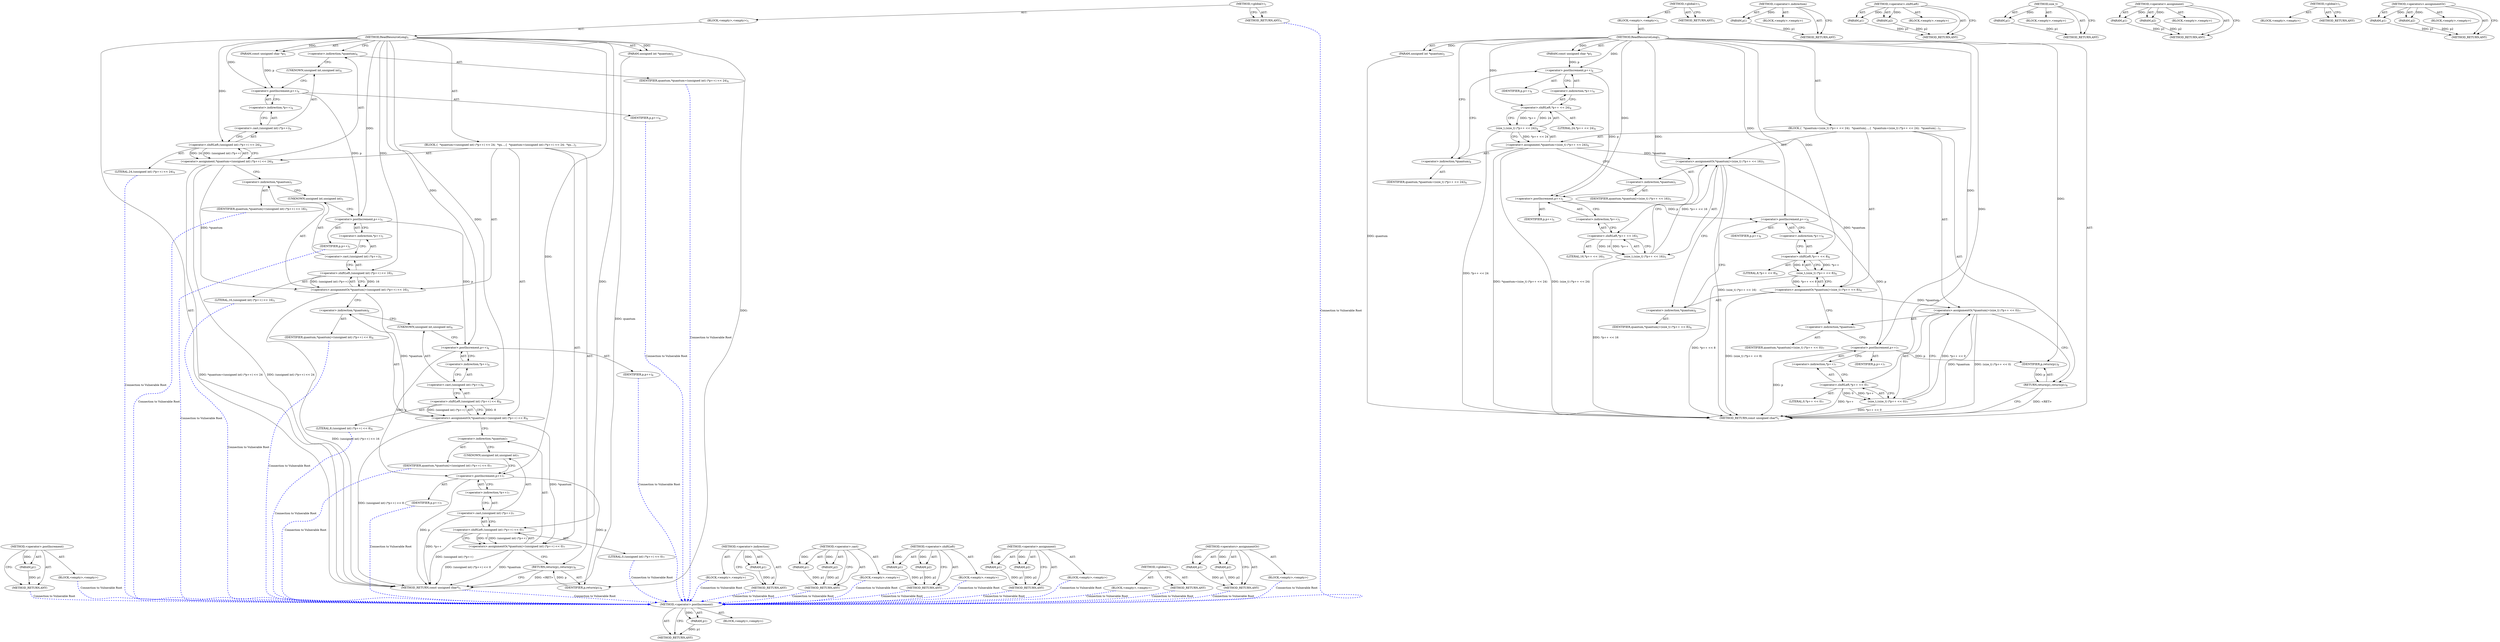 digraph "&lt;operators&gt;.assignmentOr" {
vulnerable_91 [label=<(METHOD,&lt;operator&gt;.postIncrement)>];
vulnerable_92 [label=<(PARAM,p1)>];
vulnerable_93 [label=<(BLOCK,&lt;empty&gt;,&lt;empty&gt;)>];
vulnerable_94 [label=<(METHOD_RETURN,ANY)>];
vulnerable_6 [label=<(METHOD,&lt;global&gt;)<SUB>1</SUB>>];
vulnerable_7 [label=<(BLOCK,&lt;empty&gt;,&lt;empty&gt;)<SUB>1</SUB>>];
vulnerable_8 [label=<(METHOD,ReadResourceLong)<SUB>1</SUB>>];
vulnerable_9 [label=<(PARAM,const unsigned char *p)<SUB>1</SUB>>];
vulnerable_10 [label=<(PARAM,unsigned int *quantum)<SUB>2</SUB>>];
vulnerable_11 [label=<(BLOCK,{
  *quantum=(size_t) (*p++ &lt;&lt; 24);
  *quantum|...,{
  *quantum=(size_t) (*p++ &lt;&lt; 24);
  *quantum|...)<SUB>3</SUB>>];
vulnerable_12 [label=<(&lt;operator&gt;.assignment,*quantum=(size_t) (*p++ &lt;&lt; 24))<SUB>4</SUB>>];
vulnerable_13 [label=<(&lt;operator&gt;.indirection,*quantum)<SUB>4</SUB>>];
vulnerable_14 [label=<(IDENTIFIER,quantum,*quantum=(size_t) (*p++ &lt;&lt; 24))<SUB>4</SUB>>];
vulnerable_15 [label=<(size_t,(size_t) (*p++ &lt;&lt; 24))<SUB>4</SUB>>];
vulnerable_16 [label=<(&lt;operator&gt;.shiftLeft,*p++ &lt;&lt; 24)<SUB>4</SUB>>];
vulnerable_17 [label=<(&lt;operator&gt;.indirection,*p++)<SUB>4</SUB>>];
vulnerable_18 [label=<(&lt;operator&gt;.postIncrement,p++)<SUB>4</SUB>>];
vulnerable_19 [label=<(IDENTIFIER,p,p++)<SUB>4</SUB>>];
vulnerable_20 [label=<(LITERAL,24,*p++ &lt;&lt; 24)<SUB>4</SUB>>];
vulnerable_21 [label=<(&lt;operators&gt;.assignmentOr,*quantum|=(size_t) (*p++ &lt;&lt; 16))<SUB>5</SUB>>];
vulnerable_22 [label=<(&lt;operator&gt;.indirection,*quantum)<SUB>5</SUB>>];
vulnerable_23 [label=<(IDENTIFIER,quantum,*quantum|=(size_t) (*p++ &lt;&lt; 16))<SUB>5</SUB>>];
vulnerable_24 [label=<(size_t,(size_t) (*p++ &lt;&lt; 16))<SUB>5</SUB>>];
vulnerable_25 [label=<(&lt;operator&gt;.shiftLeft,*p++ &lt;&lt; 16)<SUB>5</SUB>>];
vulnerable_26 [label=<(&lt;operator&gt;.indirection,*p++)<SUB>5</SUB>>];
vulnerable_27 [label=<(&lt;operator&gt;.postIncrement,p++)<SUB>5</SUB>>];
vulnerable_28 [label=<(IDENTIFIER,p,p++)<SUB>5</SUB>>];
vulnerable_29 [label=<(LITERAL,16,*p++ &lt;&lt; 16)<SUB>5</SUB>>];
vulnerable_30 [label=<(&lt;operators&gt;.assignmentOr,*quantum|=(size_t) (*p++ &lt;&lt; 8))<SUB>6</SUB>>];
vulnerable_31 [label=<(&lt;operator&gt;.indirection,*quantum)<SUB>6</SUB>>];
vulnerable_32 [label=<(IDENTIFIER,quantum,*quantum|=(size_t) (*p++ &lt;&lt; 8))<SUB>6</SUB>>];
vulnerable_33 [label=<(size_t,(size_t) (*p++ &lt;&lt; 8))<SUB>6</SUB>>];
vulnerable_34 [label=<(&lt;operator&gt;.shiftLeft,*p++ &lt;&lt; 8)<SUB>6</SUB>>];
vulnerable_35 [label=<(&lt;operator&gt;.indirection,*p++)<SUB>6</SUB>>];
vulnerable_36 [label=<(&lt;operator&gt;.postIncrement,p++)<SUB>6</SUB>>];
vulnerable_37 [label=<(IDENTIFIER,p,p++)<SUB>6</SUB>>];
vulnerable_38 [label=<(LITERAL,8,*p++ &lt;&lt; 8)<SUB>6</SUB>>];
vulnerable_39 [label=<(&lt;operators&gt;.assignmentOr,*quantum|=(size_t) (*p++ &lt;&lt; 0))<SUB>7</SUB>>];
vulnerable_40 [label=<(&lt;operator&gt;.indirection,*quantum)<SUB>7</SUB>>];
vulnerable_41 [label=<(IDENTIFIER,quantum,*quantum|=(size_t) (*p++ &lt;&lt; 0))<SUB>7</SUB>>];
vulnerable_42 [label=<(size_t,(size_t) (*p++ &lt;&lt; 0))<SUB>7</SUB>>];
vulnerable_43 [label=<(&lt;operator&gt;.shiftLeft,*p++ &lt;&lt; 0)<SUB>7</SUB>>];
vulnerable_44 [label=<(&lt;operator&gt;.indirection,*p++)<SUB>7</SUB>>];
vulnerable_45 [label=<(&lt;operator&gt;.postIncrement,p++)<SUB>7</SUB>>];
vulnerable_46 [label=<(IDENTIFIER,p,p++)<SUB>7</SUB>>];
vulnerable_47 [label=<(LITERAL,0,*p++ &lt;&lt; 0)<SUB>7</SUB>>];
vulnerable_48 [label=<(RETURN,return(p);,return(p);)<SUB>8</SUB>>];
vulnerable_49 [label=<(IDENTIFIER,p,return(p);)<SUB>8</SUB>>];
vulnerable_50 [label=<(METHOD_RETURN,const unsigned char*)<SUB>1</SUB>>];
vulnerable_52 [label=<(METHOD_RETURN,ANY)<SUB>1</SUB>>];
vulnerable_78 [label=<(METHOD,&lt;operator&gt;.indirection)>];
vulnerable_79 [label=<(PARAM,p1)>];
vulnerable_80 [label=<(BLOCK,&lt;empty&gt;,&lt;empty&gt;)>];
vulnerable_81 [label=<(METHOD_RETURN,ANY)>];
vulnerable_86 [label=<(METHOD,&lt;operator&gt;.shiftLeft)>];
vulnerable_87 [label=<(PARAM,p1)>];
vulnerable_88 [label=<(PARAM,p2)>];
vulnerable_89 [label=<(BLOCK,&lt;empty&gt;,&lt;empty&gt;)>];
vulnerable_90 [label=<(METHOD_RETURN,ANY)>];
vulnerable_82 [label=<(METHOD,size_t)>];
vulnerable_83 [label=<(PARAM,p1)>];
vulnerable_84 [label=<(BLOCK,&lt;empty&gt;,&lt;empty&gt;)>];
vulnerable_85 [label=<(METHOD_RETURN,ANY)>];
vulnerable_73 [label=<(METHOD,&lt;operator&gt;.assignment)>];
vulnerable_74 [label=<(PARAM,p1)>];
vulnerable_75 [label=<(PARAM,p2)>];
vulnerable_76 [label=<(BLOCK,&lt;empty&gt;,&lt;empty&gt;)>];
vulnerable_77 [label=<(METHOD_RETURN,ANY)>];
vulnerable_67 [label=<(METHOD,&lt;global&gt;)<SUB>1</SUB>>];
vulnerable_68 [label=<(BLOCK,&lt;empty&gt;,&lt;empty&gt;)>];
vulnerable_69 [label=<(METHOD_RETURN,ANY)>];
vulnerable_95 [label=<(METHOD,&lt;operators&gt;.assignmentOr)>];
vulnerable_96 [label=<(PARAM,p1)>];
vulnerable_97 [label=<(PARAM,p2)>];
vulnerable_98 [label=<(BLOCK,&lt;empty&gt;,&lt;empty&gt;)>];
vulnerable_99 [label=<(METHOD_RETURN,ANY)>];
fixed_96 [label=<(METHOD,&lt;operator&gt;.postIncrement)>];
fixed_97 [label=<(PARAM,p1)>];
fixed_98 [label=<(BLOCK,&lt;empty&gt;,&lt;empty&gt;)>];
fixed_99 [label=<(METHOD_RETURN,ANY)>];
fixed_6 [label=<(METHOD,&lt;global&gt;)<SUB>1</SUB>>];
fixed_7 [label=<(BLOCK,&lt;empty&gt;,&lt;empty&gt;)<SUB>1</SUB>>];
fixed_8 [label=<(METHOD,ReadResourceLong)<SUB>1</SUB>>];
fixed_9 [label=<(PARAM,const unsigned char *p)<SUB>1</SUB>>];
fixed_10 [label=<(PARAM,unsigned int *quantum)<SUB>2</SUB>>];
fixed_11 [label=<(BLOCK,{
  *quantum=(unsigned int) (*p++) &lt;&lt; 24;
  *qu...,{
  *quantum=(unsigned int) (*p++) &lt;&lt; 24;
  *qu...)<SUB>3</SUB>>];
fixed_12 [label=<(&lt;operator&gt;.assignment,*quantum=(unsigned int) (*p++) &lt;&lt; 24)<SUB>4</SUB>>];
fixed_13 [label=<(&lt;operator&gt;.indirection,*quantum)<SUB>4</SUB>>];
fixed_14 [label=<(IDENTIFIER,quantum,*quantum=(unsigned int) (*p++) &lt;&lt; 24)<SUB>4</SUB>>];
fixed_15 [label=<(&lt;operator&gt;.shiftLeft,(unsigned int) (*p++) &lt;&lt; 24)<SUB>4</SUB>>];
fixed_16 [label=<(&lt;operator&gt;.cast,(unsigned int) (*p++))<SUB>4</SUB>>];
fixed_17 [label=<(UNKNOWN,unsigned int,unsigned int)<SUB>4</SUB>>];
fixed_18 [label=<(&lt;operator&gt;.indirection,*p++)<SUB>4</SUB>>];
fixed_19 [label=<(&lt;operator&gt;.postIncrement,p++)<SUB>4</SUB>>];
fixed_20 [label=<(IDENTIFIER,p,p++)<SUB>4</SUB>>];
fixed_21 [label=<(LITERAL,24,(unsigned int) (*p++) &lt;&lt; 24)<SUB>4</SUB>>];
fixed_22 [label=<(&lt;operators&gt;.assignmentOr,*quantum|=(unsigned int) (*p++) &lt;&lt; 16)<SUB>5</SUB>>];
fixed_23 [label=<(&lt;operator&gt;.indirection,*quantum)<SUB>5</SUB>>];
fixed_24 [label=<(IDENTIFIER,quantum,*quantum|=(unsigned int) (*p++) &lt;&lt; 16)<SUB>5</SUB>>];
fixed_25 [label=<(&lt;operator&gt;.shiftLeft,(unsigned int) (*p++) &lt;&lt; 16)<SUB>5</SUB>>];
fixed_26 [label=<(&lt;operator&gt;.cast,(unsigned int) (*p++))<SUB>5</SUB>>];
fixed_27 [label=<(UNKNOWN,unsigned int,unsigned int)<SUB>5</SUB>>];
fixed_28 [label=<(&lt;operator&gt;.indirection,*p++)<SUB>5</SUB>>];
fixed_29 [label=<(&lt;operator&gt;.postIncrement,p++)<SUB>5</SUB>>];
fixed_30 [label=<(IDENTIFIER,p,p++)<SUB>5</SUB>>];
fixed_31 [label=<(LITERAL,16,(unsigned int) (*p++) &lt;&lt; 16)<SUB>5</SUB>>];
fixed_32 [label=<(&lt;operators&gt;.assignmentOr,*quantum|=(unsigned int) (*p++) &lt;&lt; 8)<SUB>6</SUB>>];
fixed_33 [label=<(&lt;operator&gt;.indirection,*quantum)<SUB>6</SUB>>];
fixed_34 [label=<(IDENTIFIER,quantum,*quantum|=(unsigned int) (*p++) &lt;&lt; 8)<SUB>6</SUB>>];
fixed_35 [label=<(&lt;operator&gt;.shiftLeft,(unsigned int) (*p++) &lt;&lt; 8)<SUB>6</SUB>>];
fixed_36 [label=<(&lt;operator&gt;.cast,(unsigned int) (*p++))<SUB>6</SUB>>];
fixed_37 [label=<(UNKNOWN,unsigned int,unsigned int)<SUB>6</SUB>>];
fixed_38 [label=<(&lt;operator&gt;.indirection,*p++)<SUB>6</SUB>>];
fixed_39 [label=<(&lt;operator&gt;.postIncrement,p++)<SUB>6</SUB>>];
fixed_40 [label=<(IDENTIFIER,p,p++)<SUB>6</SUB>>];
fixed_41 [label=<(LITERAL,8,(unsigned int) (*p++) &lt;&lt; 8)<SUB>6</SUB>>];
fixed_42 [label=<(&lt;operators&gt;.assignmentOr,*quantum|=(unsigned int) (*p++) &lt;&lt; 0)<SUB>7</SUB>>];
fixed_43 [label=<(&lt;operator&gt;.indirection,*quantum)<SUB>7</SUB>>];
fixed_44 [label=<(IDENTIFIER,quantum,*quantum|=(unsigned int) (*p++) &lt;&lt; 0)<SUB>7</SUB>>];
fixed_45 [label=<(&lt;operator&gt;.shiftLeft,(unsigned int) (*p++) &lt;&lt; 0)<SUB>7</SUB>>];
fixed_46 [label=<(&lt;operator&gt;.cast,(unsigned int) (*p++))<SUB>7</SUB>>];
fixed_47 [label=<(UNKNOWN,unsigned int,unsigned int)<SUB>7</SUB>>];
fixed_48 [label=<(&lt;operator&gt;.indirection,*p++)<SUB>7</SUB>>];
fixed_49 [label=<(&lt;operator&gt;.postIncrement,p++)<SUB>7</SUB>>];
fixed_50 [label=<(IDENTIFIER,p,p++)<SUB>7</SUB>>];
fixed_51 [label=<(LITERAL,0,(unsigned int) (*p++) &lt;&lt; 0)<SUB>7</SUB>>];
fixed_52 [label=<(RETURN,return(p);,return(p);)<SUB>8</SUB>>];
fixed_53 [label=<(IDENTIFIER,p,return(p);)<SUB>8</SUB>>];
fixed_54 [label=<(METHOD_RETURN,const unsigned char*)<SUB>1</SUB>>];
fixed_56 [label=<(METHOD_RETURN,ANY)<SUB>1</SUB>>];
fixed_82 [label=<(METHOD,&lt;operator&gt;.indirection)>];
fixed_83 [label=<(PARAM,p1)>];
fixed_84 [label=<(BLOCK,&lt;empty&gt;,&lt;empty&gt;)>];
fixed_85 [label=<(METHOD_RETURN,ANY)>];
fixed_91 [label=<(METHOD,&lt;operator&gt;.cast)>];
fixed_92 [label=<(PARAM,p1)>];
fixed_93 [label=<(PARAM,p2)>];
fixed_94 [label=<(BLOCK,&lt;empty&gt;,&lt;empty&gt;)>];
fixed_95 [label=<(METHOD_RETURN,ANY)>];
fixed_86 [label=<(METHOD,&lt;operator&gt;.shiftLeft)>];
fixed_87 [label=<(PARAM,p1)>];
fixed_88 [label=<(PARAM,p2)>];
fixed_89 [label=<(BLOCK,&lt;empty&gt;,&lt;empty&gt;)>];
fixed_90 [label=<(METHOD_RETURN,ANY)>];
fixed_77 [label=<(METHOD,&lt;operator&gt;.assignment)>];
fixed_78 [label=<(PARAM,p1)>];
fixed_79 [label=<(PARAM,p2)>];
fixed_80 [label=<(BLOCK,&lt;empty&gt;,&lt;empty&gt;)>];
fixed_81 [label=<(METHOD_RETURN,ANY)>];
fixed_71 [label=<(METHOD,&lt;global&gt;)<SUB>1</SUB>>];
fixed_72 [label=<(BLOCK,&lt;empty&gt;,&lt;empty&gt;)>];
fixed_73 [label=<(METHOD_RETURN,ANY)>];
fixed_100 [label=<(METHOD,&lt;operators&gt;.assignmentOr)>];
fixed_101 [label=<(PARAM,p1)>];
fixed_102 [label=<(PARAM,p2)>];
fixed_103 [label=<(BLOCK,&lt;empty&gt;,&lt;empty&gt;)>];
fixed_104 [label=<(METHOD_RETURN,ANY)>];
vulnerable_91 -> vulnerable_92  [key=0, label="AST: "];
vulnerable_91 -> vulnerable_92  [key=1, label="DDG: "];
vulnerable_91 -> vulnerable_93  [key=0, label="AST: "];
vulnerable_91 -> vulnerable_94  [key=0, label="AST: "];
vulnerable_91 -> vulnerable_94  [key=1, label="CFG: "];
vulnerable_92 -> vulnerable_94  [key=0, label="DDG: p1"];
vulnerable_6 -> vulnerable_7  [key=0, label="AST: "];
vulnerable_6 -> vulnerable_52  [key=0, label="AST: "];
vulnerable_6 -> vulnerable_52  [key=1, label="CFG: "];
vulnerable_7 -> vulnerable_8  [key=0, label="AST: "];
vulnerable_8 -> vulnerable_9  [key=0, label="AST: "];
vulnerable_8 -> vulnerable_9  [key=1, label="DDG: "];
vulnerable_8 -> vulnerable_10  [key=0, label="AST: "];
vulnerable_8 -> vulnerable_10  [key=1, label="DDG: "];
vulnerable_8 -> vulnerable_11  [key=0, label="AST: "];
vulnerable_8 -> vulnerable_50  [key=0, label="AST: "];
vulnerable_8 -> vulnerable_13  [key=0, label="CFG: "];
vulnerable_8 -> vulnerable_49  [key=0, label="DDG: "];
vulnerable_8 -> vulnerable_16  [key=0, label="DDG: "];
vulnerable_8 -> vulnerable_25  [key=0, label="DDG: "];
vulnerable_8 -> vulnerable_34  [key=0, label="DDG: "];
vulnerable_8 -> vulnerable_43  [key=0, label="DDG: "];
vulnerable_8 -> vulnerable_18  [key=0, label="DDG: "];
vulnerable_8 -> vulnerable_27  [key=0, label="DDG: "];
vulnerable_8 -> vulnerable_36  [key=0, label="DDG: "];
vulnerable_8 -> vulnerable_45  [key=0, label="DDG: "];
vulnerable_9 -> vulnerable_18  [key=0, label="DDG: p"];
vulnerable_10 -> vulnerable_50  [key=0, label="DDG: quantum"];
vulnerable_11 -> vulnerable_12  [key=0, label="AST: "];
vulnerable_11 -> vulnerable_21  [key=0, label="AST: "];
vulnerable_11 -> vulnerable_30  [key=0, label="AST: "];
vulnerable_11 -> vulnerable_39  [key=0, label="AST: "];
vulnerable_11 -> vulnerable_48  [key=0, label="AST: "];
vulnerable_12 -> vulnerable_13  [key=0, label="AST: "];
vulnerable_12 -> vulnerable_15  [key=0, label="AST: "];
vulnerable_12 -> vulnerable_22  [key=0, label="CFG: "];
vulnerable_12 -> vulnerable_50  [key=0, label="DDG: (size_t) (*p++ &lt;&lt; 24)"];
vulnerable_12 -> vulnerable_50  [key=1, label="DDG: *quantum=(size_t) (*p++ &lt;&lt; 24)"];
vulnerable_12 -> vulnerable_21  [key=0, label="DDG: *quantum"];
vulnerable_13 -> vulnerable_14  [key=0, label="AST: "];
vulnerable_13 -> vulnerable_18  [key=0, label="CFG: "];
vulnerable_15 -> vulnerable_16  [key=0, label="AST: "];
vulnerable_15 -> vulnerable_12  [key=0, label="CFG: "];
vulnerable_15 -> vulnerable_12  [key=1, label="DDG: *p++ &lt;&lt; 24"];
vulnerable_15 -> vulnerable_50  [key=0, label="DDG: *p++ &lt;&lt; 24"];
vulnerable_16 -> vulnerable_17  [key=0, label="AST: "];
vulnerable_16 -> vulnerable_20  [key=0, label="AST: "];
vulnerable_16 -> vulnerable_15  [key=0, label="CFG: "];
vulnerable_16 -> vulnerable_15  [key=1, label="DDG: *p++"];
vulnerable_16 -> vulnerable_15  [key=2, label="DDG: 24"];
vulnerable_17 -> vulnerable_18  [key=0, label="AST: "];
vulnerable_17 -> vulnerable_16  [key=0, label="CFG: "];
vulnerable_18 -> vulnerable_19  [key=0, label="AST: "];
vulnerable_18 -> vulnerable_17  [key=0, label="CFG: "];
vulnerable_18 -> vulnerable_27  [key=0, label="DDG: p"];
vulnerable_21 -> vulnerable_22  [key=0, label="AST: "];
vulnerable_21 -> vulnerable_24  [key=0, label="AST: "];
vulnerable_21 -> vulnerable_31  [key=0, label="CFG: "];
vulnerable_21 -> vulnerable_50  [key=0, label="DDG: (size_t) (*p++ &lt;&lt; 16)"];
vulnerable_21 -> vulnerable_30  [key=0, label="DDG: *quantum"];
vulnerable_22 -> vulnerable_23  [key=0, label="AST: "];
vulnerable_22 -> vulnerable_27  [key=0, label="CFG: "];
vulnerable_24 -> vulnerable_25  [key=0, label="AST: "];
vulnerable_24 -> vulnerable_21  [key=0, label="CFG: "];
vulnerable_24 -> vulnerable_21  [key=1, label="DDG: *p++ &lt;&lt; 16"];
vulnerable_24 -> vulnerable_50  [key=0, label="DDG: *p++ &lt;&lt; 16"];
vulnerable_25 -> vulnerable_26  [key=0, label="AST: "];
vulnerable_25 -> vulnerable_29  [key=0, label="AST: "];
vulnerable_25 -> vulnerable_24  [key=0, label="CFG: "];
vulnerable_25 -> vulnerable_24  [key=1, label="DDG: *p++"];
vulnerable_25 -> vulnerable_24  [key=2, label="DDG: 16"];
vulnerable_26 -> vulnerable_27  [key=0, label="AST: "];
vulnerable_26 -> vulnerable_25  [key=0, label="CFG: "];
vulnerable_27 -> vulnerable_28  [key=0, label="AST: "];
vulnerable_27 -> vulnerable_26  [key=0, label="CFG: "];
vulnerable_27 -> vulnerable_36  [key=0, label="DDG: p"];
vulnerable_30 -> vulnerable_31  [key=0, label="AST: "];
vulnerable_30 -> vulnerable_33  [key=0, label="AST: "];
vulnerable_30 -> vulnerable_40  [key=0, label="CFG: "];
vulnerable_30 -> vulnerable_50  [key=0, label="DDG: (size_t) (*p++ &lt;&lt; 8)"];
vulnerable_30 -> vulnerable_39  [key=0, label="DDG: *quantum"];
vulnerable_31 -> vulnerable_32  [key=0, label="AST: "];
vulnerable_31 -> vulnerable_36  [key=0, label="CFG: "];
vulnerable_33 -> vulnerable_34  [key=0, label="AST: "];
vulnerable_33 -> vulnerable_30  [key=0, label="CFG: "];
vulnerable_33 -> vulnerable_30  [key=1, label="DDG: *p++ &lt;&lt; 8"];
vulnerable_33 -> vulnerable_50  [key=0, label="DDG: *p++ &lt;&lt; 8"];
vulnerable_34 -> vulnerable_35  [key=0, label="AST: "];
vulnerable_34 -> vulnerable_38  [key=0, label="AST: "];
vulnerable_34 -> vulnerable_33  [key=0, label="CFG: "];
vulnerable_34 -> vulnerable_33  [key=1, label="DDG: *p++"];
vulnerable_34 -> vulnerable_33  [key=2, label="DDG: 8"];
vulnerable_35 -> vulnerable_36  [key=0, label="AST: "];
vulnerable_35 -> vulnerable_34  [key=0, label="CFG: "];
vulnerable_36 -> vulnerable_37  [key=0, label="AST: "];
vulnerable_36 -> vulnerable_35  [key=0, label="CFG: "];
vulnerable_36 -> vulnerable_45  [key=0, label="DDG: p"];
vulnerable_39 -> vulnerable_40  [key=0, label="AST: "];
vulnerable_39 -> vulnerable_42  [key=0, label="AST: "];
vulnerable_39 -> vulnerable_48  [key=0, label="CFG: "];
vulnerable_39 -> vulnerable_50  [key=0, label="DDG: *quantum"];
vulnerable_39 -> vulnerable_50  [key=1, label="DDG: (size_t) (*p++ &lt;&lt; 0)"];
vulnerable_40 -> vulnerable_41  [key=0, label="AST: "];
vulnerable_40 -> vulnerable_45  [key=0, label="CFG: "];
vulnerable_42 -> vulnerable_43  [key=0, label="AST: "];
vulnerable_42 -> vulnerable_39  [key=0, label="CFG: "];
vulnerable_42 -> vulnerable_39  [key=1, label="DDG: *p++ &lt;&lt; 0"];
vulnerable_42 -> vulnerable_50  [key=0, label="DDG: *p++ &lt;&lt; 0"];
vulnerable_43 -> vulnerable_44  [key=0, label="AST: "];
vulnerable_43 -> vulnerable_47  [key=0, label="AST: "];
vulnerable_43 -> vulnerable_42  [key=0, label="CFG: "];
vulnerable_43 -> vulnerable_42  [key=1, label="DDG: *p++"];
vulnerable_43 -> vulnerable_42  [key=2, label="DDG: 0"];
vulnerable_43 -> vulnerable_50  [key=0, label="DDG: *p++"];
vulnerable_44 -> vulnerable_45  [key=0, label="AST: "];
vulnerable_44 -> vulnerable_43  [key=0, label="CFG: "];
vulnerable_45 -> vulnerable_46  [key=0, label="AST: "];
vulnerable_45 -> vulnerable_44  [key=0, label="CFG: "];
vulnerable_45 -> vulnerable_50  [key=0, label="DDG: p"];
vulnerable_45 -> vulnerable_49  [key=0, label="DDG: p"];
vulnerable_48 -> vulnerable_49  [key=0, label="AST: "];
vulnerable_48 -> vulnerable_50  [key=0, label="CFG: "];
vulnerable_48 -> vulnerable_50  [key=1, label="DDG: &lt;RET&gt;"];
vulnerable_49 -> vulnerable_48  [key=0, label="DDG: p"];
vulnerable_78 -> vulnerable_79  [key=0, label="AST: "];
vulnerable_78 -> vulnerable_79  [key=1, label="DDG: "];
vulnerable_78 -> vulnerable_80  [key=0, label="AST: "];
vulnerable_78 -> vulnerable_81  [key=0, label="AST: "];
vulnerable_78 -> vulnerable_81  [key=1, label="CFG: "];
vulnerable_79 -> vulnerable_81  [key=0, label="DDG: p1"];
vulnerable_86 -> vulnerable_87  [key=0, label="AST: "];
vulnerable_86 -> vulnerable_87  [key=1, label="DDG: "];
vulnerable_86 -> vulnerable_89  [key=0, label="AST: "];
vulnerable_86 -> vulnerable_88  [key=0, label="AST: "];
vulnerable_86 -> vulnerable_88  [key=1, label="DDG: "];
vulnerable_86 -> vulnerable_90  [key=0, label="AST: "];
vulnerable_86 -> vulnerable_90  [key=1, label="CFG: "];
vulnerable_87 -> vulnerable_90  [key=0, label="DDG: p1"];
vulnerable_88 -> vulnerable_90  [key=0, label="DDG: p2"];
vulnerable_82 -> vulnerable_83  [key=0, label="AST: "];
vulnerable_82 -> vulnerable_83  [key=1, label="DDG: "];
vulnerable_82 -> vulnerable_84  [key=0, label="AST: "];
vulnerable_82 -> vulnerable_85  [key=0, label="AST: "];
vulnerable_82 -> vulnerable_85  [key=1, label="CFG: "];
vulnerable_83 -> vulnerable_85  [key=0, label="DDG: p1"];
vulnerable_73 -> vulnerable_74  [key=0, label="AST: "];
vulnerable_73 -> vulnerable_74  [key=1, label="DDG: "];
vulnerable_73 -> vulnerable_76  [key=0, label="AST: "];
vulnerable_73 -> vulnerable_75  [key=0, label="AST: "];
vulnerable_73 -> vulnerable_75  [key=1, label="DDG: "];
vulnerable_73 -> vulnerable_77  [key=0, label="AST: "];
vulnerable_73 -> vulnerable_77  [key=1, label="CFG: "];
vulnerable_74 -> vulnerable_77  [key=0, label="DDG: p1"];
vulnerable_75 -> vulnerable_77  [key=0, label="DDG: p2"];
vulnerable_67 -> vulnerable_68  [key=0, label="AST: "];
vulnerable_67 -> vulnerable_69  [key=0, label="AST: "];
vulnerable_67 -> vulnerable_69  [key=1, label="CFG: "];
vulnerable_95 -> vulnerable_96  [key=0, label="AST: "];
vulnerable_95 -> vulnerable_96  [key=1, label="DDG: "];
vulnerable_95 -> vulnerable_98  [key=0, label="AST: "];
vulnerable_95 -> vulnerable_97  [key=0, label="AST: "];
vulnerable_95 -> vulnerable_97  [key=1, label="DDG: "];
vulnerable_95 -> vulnerable_99  [key=0, label="AST: "];
vulnerable_95 -> vulnerable_99  [key=1, label="CFG: "];
vulnerable_96 -> vulnerable_99  [key=0, label="DDG: p1"];
vulnerable_97 -> vulnerable_99  [key=0, label="DDG: p2"];
fixed_96 -> fixed_97  [key=0, label="AST: "];
fixed_96 -> fixed_97  [key=1, label="DDG: "];
fixed_96 -> fixed_98  [key=0, label="AST: "];
fixed_96 -> fixed_99  [key=0, label="AST: "];
fixed_96 -> fixed_99  [key=1, label="CFG: "];
fixed_97 -> fixed_99  [key=0, label="DDG: p1"];
fixed_98 -> vulnerable_91  [color=blue, key=0, label="Connection to Vulnerable Root", penwidth="2.0", style=dashed];
fixed_99 -> vulnerable_91  [color=blue, key=0, label="Connection to Vulnerable Root", penwidth="2.0", style=dashed];
fixed_6 -> fixed_7  [key=0, label="AST: "];
fixed_6 -> fixed_56  [key=0, label="AST: "];
fixed_6 -> fixed_56  [key=1, label="CFG: "];
fixed_7 -> fixed_8  [key=0, label="AST: "];
fixed_8 -> fixed_9  [key=0, label="AST: "];
fixed_8 -> fixed_9  [key=1, label="DDG: "];
fixed_8 -> fixed_10  [key=0, label="AST: "];
fixed_8 -> fixed_10  [key=1, label="DDG: "];
fixed_8 -> fixed_11  [key=0, label="AST: "];
fixed_8 -> fixed_54  [key=0, label="AST: "];
fixed_8 -> fixed_13  [key=0, label="CFG: "];
fixed_8 -> fixed_53  [key=0, label="DDG: "];
fixed_8 -> fixed_15  [key=0, label="DDG: "];
fixed_8 -> fixed_25  [key=0, label="DDG: "];
fixed_8 -> fixed_35  [key=0, label="DDG: "];
fixed_8 -> fixed_45  [key=0, label="DDG: "];
fixed_8 -> fixed_19  [key=0, label="DDG: "];
fixed_8 -> fixed_29  [key=0, label="DDG: "];
fixed_8 -> fixed_39  [key=0, label="DDG: "];
fixed_8 -> fixed_49  [key=0, label="DDG: "];
fixed_9 -> fixed_19  [key=0, label="DDG: p"];
fixed_10 -> fixed_54  [key=0, label="DDG: quantum"];
fixed_11 -> fixed_12  [key=0, label="AST: "];
fixed_11 -> fixed_22  [key=0, label="AST: "];
fixed_11 -> fixed_32  [key=0, label="AST: "];
fixed_11 -> fixed_42  [key=0, label="AST: "];
fixed_11 -> fixed_52  [key=0, label="AST: "];
fixed_12 -> fixed_13  [key=0, label="AST: "];
fixed_12 -> fixed_15  [key=0, label="AST: "];
fixed_12 -> fixed_23  [key=0, label="CFG: "];
fixed_12 -> fixed_54  [key=0, label="DDG: (unsigned int) (*p++) &lt;&lt; 24"];
fixed_12 -> fixed_54  [key=1, label="DDG: *quantum=(unsigned int) (*p++) &lt;&lt; 24"];
fixed_12 -> fixed_22  [key=0, label="DDG: *quantum"];
fixed_13 -> fixed_14  [key=0, label="AST: "];
fixed_13 -> fixed_17  [key=0, label="CFG: "];
fixed_14 -> vulnerable_91  [color=blue, key=0, label="Connection to Vulnerable Root", penwidth="2.0", style=dashed];
fixed_15 -> fixed_16  [key=0, label="AST: "];
fixed_15 -> fixed_21  [key=0, label="AST: "];
fixed_15 -> fixed_12  [key=0, label="CFG: "];
fixed_15 -> fixed_12  [key=1, label="DDG: (unsigned int) (*p++)"];
fixed_15 -> fixed_12  [key=2, label="DDG: 24"];
fixed_16 -> fixed_17  [key=0, label="AST: "];
fixed_16 -> fixed_18  [key=0, label="AST: "];
fixed_16 -> fixed_15  [key=0, label="CFG: "];
fixed_17 -> fixed_19  [key=0, label="CFG: "];
fixed_18 -> fixed_19  [key=0, label="AST: "];
fixed_18 -> fixed_16  [key=0, label="CFG: "];
fixed_19 -> fixed_20  [key=0, label="AST: "];
fixed_19 -> fixed_18  [key=0, label="CFG: "];
fixed_19 -> fixed_29  [key=0, label="DDG: p"];
fixed_20 -> vulnerable_91  [color=blue, key=0, label="Connection to Vulnerable Root", penwidth="2.0", style=dashed];
fixed_21 -> vulnerable_91  [color=blue, key=0, label="Connection to Vulnerable Root", penwidth="2.0", style=dashed];
fixed_22 -> fixed_23  [key=0, label="AST: "];
fixed_22 -> fixed_25  [key=0, label="AST: "];
fixed_22 -> fixed_33  [key=0, label="CFG: "];
fixed_22 -> fixed_54  [key=0, label="DDG: (unsigned int) (*p++) &lt;&lt; 16"];
fixed_22 -> fixed_32  [key=0, label="DDG: *quantum"];
fixed_23 -> fixed_24  [key=0, label="AST: "];
fixed_23 -> fixed_27  [key=0, label="CFG: "];
fixed_24 -> vulnerable_91  [color=blue, key=0, label="Connection to Vulnerable Root", penwidth="2.0", style=dashed];
fixed_25 -> fixed_26  [key=0, label="AST: "];
fixed_25 -> fixed_31  [key=0, label="AST: "];
fixed_25 -> fixed_22  [key=0, label="CFG: "];
fixed_25 -> fixed_22  [key=1, label="DDG: (unsigned int) (*p++)"];
fixed_25 -> fixed_22  [key=2, label="DDG: 16"];
fixed_26 -> fixed_27  [key=0, label="AST: "];
fixed_26 -> fixed_28  [key=0, label="AST: "];
fixed_26 -> fixed_25  [key=0, label="CFG: "];
fixed_27 -> fixed_29  [key=0, label="CFG: "];
fixed_28 -> fixed_29  [key=0, label="AST: "];
fixed_28 -> fixed_26  [key=0, label="CFG: "];
fixed_29 -> fixed_30  [key=0, label="AST: "];
fixed_29 -> fixed_28  [key=0, label="CFG: "];
fixed_29 -> fixed_39  [key=0, label="DDG: p"];
fixed_30 -> vulnerable_91  [color=blue, key=0, label="Connection to Vulnerable Root", penwidth="2.0", style=dashed];
fixed_31 -> vulnerable_91  [color=blue, key=0, label="Connection to Vulnerable Root", penwidth="2.0", style=dashed];
fixed_32 -> fixed_33  [key=0, label="AST: "];
fixed_32 -> fixed_35  [key=0, label="AST: "];
fixed_32 -> fixed_43  [key=0, label="CFG: "];
fixed_32 -> fixed_54  [key=0, label="DDG: (unsigned int) (*p++) &lt;&lt; 8"];
fixed_32 -> fixed_42  [key=0, label="DDG: *quantum"];
fixed_33 -> fixed_34  [key=0, label="AST: "];
fixed_33 -> fixed_37  [key=0, label="CFG: "];
fixed_34 -> vulnerable_91  [color=blue, key=0, label="Connection to Vulnerable Root", penwidth="2.0", style=dashed];
fixed_35 -> fixed_36  [key=0, label="AST: "];
fixed_35 -> fixed_41  [key=0, label="AST: "];
fixed_35 -> fixed_32  [key=0, label="CFG: "];
fixed_35 -> fixed_32  [key=1, label="DDG: (unsigned int) (*p++)"];
fixed_35 -> fixed_32  [key=2, label="DDG: 8"];
fixed_36 -> fixed_37  [key=0, label="AST: "];
fixed_36 -> fixed_38  [key=0, label="AST: "];
fixed_36 -> fixed_35  [key=0, label="CFG: "];
fixed_37 -> fixed_39  [key=0, label="CFG: "];
fixed_38 -> fixed_39  [key=0, label="AST: "];
fixed_38 -> fixed_36  [key=0, label="CFG: "];
fixed_39 -> fixed_40  [key=0, label="AST: "];
fixed_39 -> fixed_38  [key=0, label="CFG: "];
fixed_39 -> fixed_49  [key=0, label="DDG: p"];
fixed_40 -> vulnerable_91  [color=blue, key=0, label="Connection to Vulnerable Root", penwidth="2.0", style=dashed];
fixed_41 -> vulnerable_91  [color=blue, key=0, label="Connection to Vulnerable Root", penwidth="2.0", style=dashed];
fixed_42 -> fixed_43  [key=0, label="AST: "];
fixed_42 -> fixed_45  [key=0, label="AST: "];
fixed_42 -> fixed_52  [key=0, label="CFG: "];
fixed_42 -> fixed_54  [key=0, label="DDG: *quantum"];
fixed_42 -> fixed_54  [key=1, label="DDG: (unsigned int) (*p++) &lt;&lt; 0"];
fixed_43 -> fixed_44  [key=0, label="AST: "];
fixed_43 -> fixed_47  [key=0, label="CFG: "];
fixed_44 -> vulnerable_91  [color=blue, key=0, label="Connection to Vulnerable Root", penwidth="2.0", style=dashed];
fixed_45 -> fixed_46  [key=0, label="AST: "];
fixed_45 -> fixed_51  [key=0, label="AST: "];
fixed_45 -> fixed_42  [key=0, label="CFG: "];
fixed_45 -> fixed_42  [key=1, label="DDG: (unsigned int) (*p++)"];
fixed_45 -> fixed_42  [key=2, label="DDG: 0"];
fixed_45 -> fixed_54  [key=0, label="DDG: (unsigned int) (*p++)"];
fixed_46 -> fixed_47  [key=0, label="AST: "];
fixed_46 -> fixed_48  [key=0, label="AST: "];
fixed_46 -> fixed_45  [key=0, label="CFG: "];
fixed_46 -> fixed_54  [key=0, label="DDG: *p++"];
fixed_47 -> fixed_49  [key=0, label="CFG: "];
fixed_48 -> fixed_49  [key=0, label="AST: "];
fixed_48 -> fixed_46  [key=0, label="CFG: "];
fixed_49 -> fixed_50  [key=0, label="AST: "];
fixed_49 -> fixed_48  [key=0, label="CFG: "];
fixed_49 -> fixed_54  [key=0, label="DDG: p"];
fixed_49 -> fixed_53  [key=0, label="DDG: p"];
fixed_50 -> vulnerable_91  [color=blue, key=0, label="Connection to Vulnerable Root", penwidth="2.0", style=dashed];
fixed_51 -> vulnerable_91  [color=blue, key=0, label="Connection to Vulnerable Root", penwidth="2.0", style=dashed];
fixed_52 -> fixed_53  [key=0, label="AST: "];
fixed_52 -> fixed_54  [key=0, label="CFG: "];
fixed_52 -> fixed_54  [key=1, label="DDG: &lt;RET&gt;"];
fixed_53 -> fixed_52  [key=0, label="DDG: p"];
fixed_54 -> vulnerable_91  [color=blue, key=0, label="Connection to Vulnerable Root", penwidth="2.0", style=dashed];
fixed_56 -> vulnerable_91  [color=blue, key=0, label="Connection to Vulnerable Root", penwidth="2.0", style=dashed];
fixed_82 -> fixed_83  [key=0, label="AST: "];
fixed_82 -> fixed_83  [key=1, label="DDG: "];
fixed_82 -> fixed_84  [key=0, label="AST: "];
fixed_82 -> fixed_85  [key=0, label="AST: "];
fixed_82 -> fixed_85  [key=1, label="CFG: "];
fixed_83 -> fixed_85  [key=0, label="DDG: p1"];
fixed_84 -> vulnerable_91  [color=blue, key=0, label="Connection to Vulnerable Root", penwidth="2.0", style=dashed];
fixed_85 -> vulnerable_91  [color=blue, key=0, label="Connection to Vulnerable Root", penwidth="2.0", style=dashed];
fixed_91 -> fixed_92  [key=0, label="AST: "];
fixed_91 -> fixed_92  [key=1, label="DDG: "];
fixed_91 -> fixed_94  [key=0, label="AST: "];
fixed_91 -> fixed_93  [key=0, label="AST: "];
fixed_91 -> fixed_93  [key=1, label="DDG: "];
fixed_91 -> fixed_95  [key=0, label="AST: "];
fixed_91 -> fixed_95  [key=1, label="CFG: "];
fixed_92 -> fixed_95  [key=0, label="DDG: p1"];
fixed_93 -> fixed_95  [key=0, label="DDG: p2"];
fixed_94 -> vulnerable_91  [color=blue, key=0, label="Connection to Vulnerable Root", penwidth="2.0", style=dashed];
fixed_95 -> vulnerable_91  [color=blue, key=0, label="Connection to Vulnerable Root", penwidth="2.0", style=dashed];
fixed_86 -> fixed_87  [key=0, label="AST: "];
fixed_86 -> fixed_87  [key=1, label="DDG: "];
fixed_86 -> fixed_89  [key=0, label="AST: "];
fixed_86 -> fixed_88  [key=0, label="AST: "];
fixed_86 -> fixed_88  [key=1, label="DDG: "];
fixed_86 -> fixed_90  [key=0, label="AST: "];
fixed_86 -> fixed_90  [key=1, label="CFG: "];
fixed_87 -> fixed_90  [key=0, label="DDG: p1"];
fixed_88 -> fixed_90  [key=0, label="DDG: p2"];
fixed_89 -> vulnerable_91  [color=blue, key=0, label="Connection to Vulnerable Root", penwidth="2.0", style=dashed];
fixed_90 -> vulnerable_91  [color=blue, key=0, label="Connection to Vulnerable Root", penwidth="2.0", style=dashed];
fixed_77 -> fixed_78  [key=0, label="AST: "];
fixed_77 -> fixed_78  [key=1, label="DDG: "];
fixed_77 -> fixed_80  [key=0, label="AST: "];
fixed_77 -> fixed_79  [key=0, label="AST: "];
fixed_77 -> fixed_79  [key=1, label="DDG: "];
fixed_77 -> fixed_81  [key=0, label="AST: "];
fixed_77 -> fixed_81  [key=1, label="CFG: "];
fixed_78 -> fixed_81  [key=0, label="DDG: p1"];
fixed_79 -> fixed_81  [key=0, label="DDG: p2"];
fixed_80 -> vulnerable_91  [color=blue, key=0, label="Connection to Vulnerable Root", penwidth="2.0", style=dashed];
fixed_81 -> vulnerable_91  [color=blue, key=0, label="Connection to Vulnerable Root", penwidth="2.0", style=dashed];
fixed_71 -> fixed_72  [key=0, label="AST: "];
fixed_71 -> fixed_73  [key=0, label="AST: "];
fixed_71 -> fixed_73  [key=1, label="CFG: "];
fixed_72 -> vulnerable_91  [color=blue, key=0, label="Connection to Vulnerable Root", penwidth="2.0", style=dashed];
fixed_73 -> vulnerable_91  [color=blue, key=0, label="Connection to Vulnerable Root", penwidth="2.0", style=dashed];
fixed_100 -> fixed_101  [key=0, label="AST: "];
fixed_100 -> fixed_101  [key=1, label="DDG: "];
fixed_100 -> fixed_103  [key=0, label="AST: "];
fixed_100 -> fixed_102  [key=0, label="AST: "];
fixed_100 -> fixed_102  [key=1, label="DDG: "];
fixed_100 -> fixed_104  [key=0, label="AST: "];
fixed_100 -> fixed_104  [key=1, label="CFG: "];
fixed_101 -> fixed_104  [key=0, label="DDG: p1"];
fixed_102 -> fixed_104  [key=0, label="DDG: p2"];
fixed_103 -> vulnerable_91  [color=blue, key=0, label="Connection to Vulnerable Root", penwidth="2.0", style=dashed];
fixed_104 -> vulnerable_91  [color=blue, key=0, label="Connection to Vulnerable Root", penwidth="2.0", style=dashed];
}
